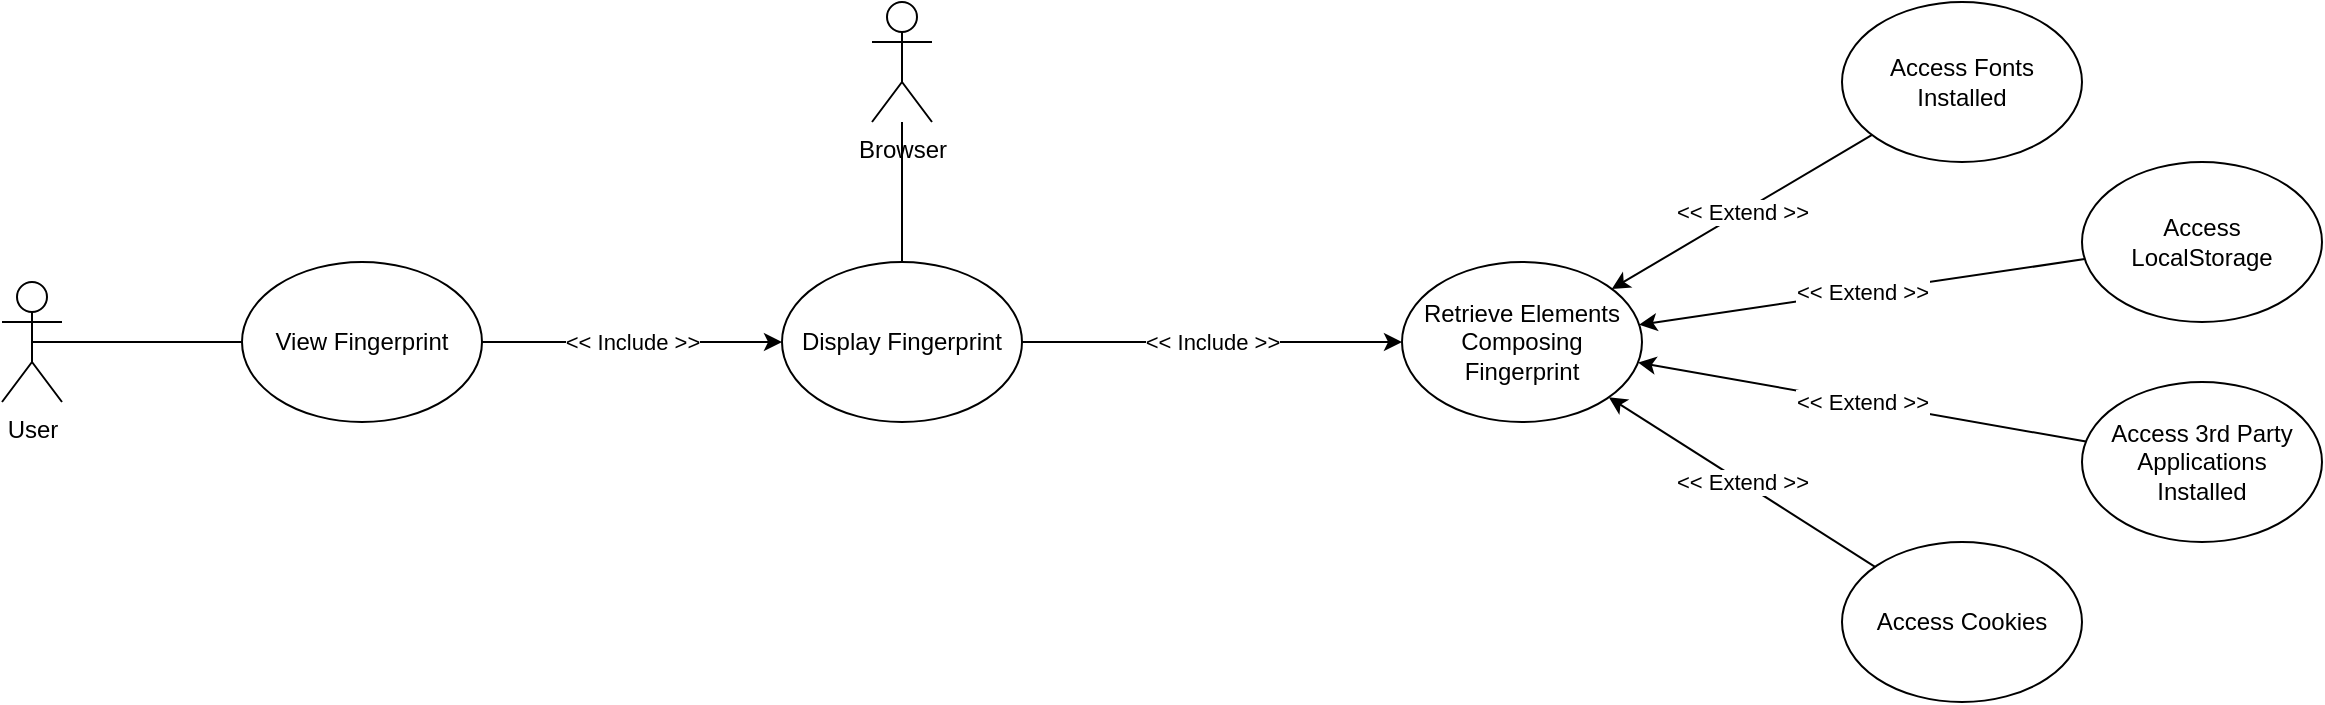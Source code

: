 <mxfile version="14.4.2" type="device"><diagram id="vIQdmQECUzF1SCYmDenD" name="Page-1"><mxGraphModel dx="1422" dy="1985" grid="1" gridSize="10" guides="1" tooltips="1" connect="1" arrows="1" fold="1" page="1" pageScale="1" pageWidth="827" pageHeight="1169" math="0" shadow="0"><root><mxCell id="0"/><mxCell id="1" parent="0"/><mxCell id="d14rHb8pnHciyxQD5oBX-1" value="User" style="shape=umlActor;verticalLabelPosition=bottom;verticalAlign=top;html=1;outlineConnect=0;" parent="1" vertex="1"><mxGeometry x="40" y="50" width="30" height="60" as="geometry"/></mxCell><mxCell id="d14rHb8pnHciyxQD5oBX-3" value="View Fingerprint" style="ellipse;whiteSpace=wrap;html=1;" parent="1" vertex="1"><mxGeometry x="160" y="40" width="120" height="80" as="geometry"/></mxCell><mxCell id="d14rHb8pnHciyxQD5oBX-5" value="Browser" style="shape=umlActor;verticalLabelPosition=bottom;verticalAlign=top;html=1;outlineConnect=0;" parent="1" vertex="1"><mxGeometry x="475" y="-90" width="30" height="60" as="geometry"/></mxCell><mxCell id="d14rHb8pnHciyxQD5oBX-6" value="Display Fingerprint" style="ellipse;whiteSpace=wrap;html=1;" parent="1" vertex="1"><mxGeometry x="430" y="40" width="120" height="80" as="geometry"/></mxCell><mxCell id="d14rHb8pnHciyxQD5oBX-7" value="Retrieve Elements Composing Fingerprint" style="ellipse;whiteSpace=wrap;html=1;" parent="1" vertex="1"><mxGeometry x="740" y="40" width="120" height="80" as="geometry"/></mxCell><mxCell id="d14rHb8pnHciyxQD5oBX-9" value="" style="endArrow=none;html=1;exitX=0.5;exitY=0.5;exitDx=0;exitDy=0;exitPerimeter=0;" parent="1" source="d14rHb8pnHciyxQD5oBX-1" target="d14rHb8pnHciyxQD5oBX-3" edge="1"><mxGeometry width="50" height="50" relative="1" as="geometry"><mxPoint x="390" y="90" as="sourcePoint"/><mxPoint x="440" y="40" as="targetPoint"/></mxGeometry></mxCell><mxCell id="d14rHb8pnHciyxQD5oBX-10" value="" style="endArrow=none;html=1;" parent="1" source="d14rHb8pnHciyxQD5oBX-5" target="d14rHb8pnHciyxQD5oBX-6" edge="1"><mxGeometry width="50" height="50" relative="1" as="geometry"><mxPoint x="466" y="90" as="sourcePoint"/><mxPoint x="516" y="40" as="targetPoint"/></mxGeometry></mxCell><mxCell id="d14rHb8pnHciyxQD5oBX-11" value="" style="endArrow=classic;html=1;" parent="1" source="d14rHb8pnHciyxQD5oBX-3" target="d14rHb8pnHciyxQD5oBX-6" edge="1"><mxGeometry relative="1" as="geometry"><mxPoint x="360" y="60" as="sourcePoint"/><mxPoint x="310" y="170" as="targetPoint"/></mxGeometry></mxCell><mxCell id="d14rHb8pnHciyxQD5oBX-12" value="&amp;lt;&amp;lt; Include &amp;gt;&amp;gt;" style="edgeLabel;resizable=0;html=1;align=center;verticalAlign=middle;" parent="d14rHb8pnHciyxQD5oBX-11" connectable="0" vertex="1"><mxGeometry relative="1" as="geometry"/></mxCell><mxCell id="d14rHb8pnHciyxQD5oBX-13" value="" style="endArrow=classic;html=1;" parent="1" source="d14rHb8pnHciyxQD5oBX-6" target="d14rHb8pnHciyxQD5oBX-7" edge="1"><mxGeometry relative="1" as="geometry"><mxPoint x="360" y="60" as="sourcePoint"/><mxPoint x="460" y="60" as="targetPoint"/></mxGeometry></mxCell><mxCell id="d14rHb8pnHciyxQD5oBX-14" value="&amp;lt;&amp;lt; Include &amp;gt;&amp;gt;" style="edgeLabel;resizable=0;html=1;align=center;verticalAlign=middle;" parent="d14rHb8pnHciyxQD5oBX-13" connectable="0" vertex="1"><mxGeometry relative="1" as="geometry"/></mxCell><mxCell id="d14rHb8pnHciyxQD5oBX-15" value="Access Fonts &lt;br&gt;Installed" style="ellipse;whiteSpace=wrap;html=1;" parent="1" vertex="1"><mxGeometry x="960" y="-90" width="120" height="80" as="geometry"/></mxCell><mxCell id="d14rHb8pnHciyxQD5oBX-16" value="Access 3rd Party Applications&lt;br&gt;Installed" style="ellipse;whiteSpace=wrap;html=1;" parent="1" vertex="1"><mxGeometry x="1080" y="100" width="120" height="80" as="geometry"/></mxCell><mxCell id="d14rHb8pnHciyxQD5oBX-17" value="Access &lt;br&gt;LocalStorage" style="ellipse;whiteSpace=wrap;html=1;" parent="1" vertex="1"><mxGeometry x="1080" y="-10" width="120" height="80" as="geometry"/></mxCell><mxCell id="d14rHb8pnHciyxQD5oBX-18" value="Access Cookies" style="ellipse;whiteSpace=wrap;html=1;" parent="1" vertex="1"><mxGeometry x="960" y="180" width="120" height="80" as="geometry"/></mxCell><mxCell id="d14rHb8pnHciyxQD5oBX-19" value="" style="endArrow=classic;html=1;" parent="1" source="d14rHb8pnHciyxQD5oBX-15" target="d14rHb8pnHciyxQD5oBX-7" edge="1"><mxGeometry relative="1" as="geometry"><mxPoint x="910" y="90" as="sourcePoint"/><mxPoint x="1010" y="90" as="targetPoint"/></mxGeometry></mxCell><mxCell id="d14rHb8pnHciyxQD5oBX-20" value="&amp;lt;&amp;lt; Extend &amp;gt;&amp;gt;" style="edgeLabel;resizable=0;html=1;align=center;verticalAlign=middle;" parent="d14rHb8pnHciyxQD5oBX-19" connectable="0" vertex="1"><mxGeometry relative="1" as="geometry"/></mxCell><mxCell id="d14rHb8pnHciyxQD5oBX-21" value="" style="endArrow=classic;html=1;" parent="1" source="d14rHb8pnHciyxQD5oBX-17" target="d14rHb8pnHciyxQD5oBX-7" edge="1"><mxGeometry relative="1" as="geometry"><mxPoint x="985.021" y="-13.527" as="sourcePoint"/><mxPoint x="854.901" y="63.468" as="targetPoint"/></mxGeometry></mxCell><mxCell id="d14rHb8pnHciyxQD5oBX-22" value="&amp;lt;&amp;lt; Extend &amp;gt;&amp;gt;" style="edgeLabel;resizable=0;html=1;align=center;verticalAlign=middle;" parent="d14rHb8pnHciyxQD5oBX-21" connectable="0" vertex="1"><mxGeometry relative="1" as="geometry"/></mxCell><mxCell id="d14rHb8pnHciyxQD5oBX-23" value="" style="endArrow=classic;html=1;" parent="1" source="d14rHb8pnHciyxQD5oBX-16" target="d14rHb8pnHciyxQD5oBX-7" edge="1"><mxGeometry relative="1" as="geometry"><mxPoint x="995.021" y="-3.527" as="sourcePoint"/><mxPoint x="864.901" y="73.468" as="targetPoint"/></mxGeometry></mxCell><mxCell id="d14rHb8pnHciyxQD5oBX-24" value="&amp;lt;&amp;lt; Extend &amp;gt;&amp;gt;" style="edgeLabel;resizable=0;html=1;align=center;verticalAlign=middle;" parent="d14rHb8pnHciyxQD5oBX-23" connectable="0" vertex="1"><mxGeometry relative="1" as="geometry"/></mxCell><mxCell id="d14rHb8pnHciyxQD5oBX-25" value="" style="endArrow=classic;html=1;" parent="1" source="d14rHb8pnHciyxQD5oBX-18" target="d14rHb8pnHciyxQD5oBX-7" edge="1"><mxGeometry relative="1" as="geometry"><mxPoint x="1005.021" y="6.473" as="sourcePoint"/><mxPoint x="874.901" y="83.468" as="targetPoint"/></mxGeometry></mxCell><mxCell id="d14rHb8pnHciyxQD5oBX-26" value="&amp;lt;&amp;lt; Extend &amp;gt;&amp;gt;" style="edgeLabel;resizable=0;html=1;align=center;verticalAlign=middle;" parent="d14rHb8pnHciyxQD5oBX-25" connectable="0" vertex="1"><mxGeometry relative="1" as="geometry"/></mxCell></root></mxGraphModel></diagram></mxfile>